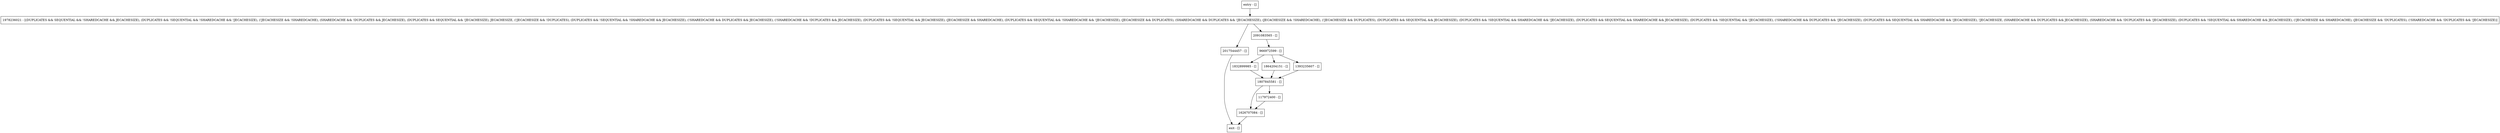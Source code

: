 digraph allocateMemory {
node [shape=record];
1978236021 [label="1978236021 - [(DUPLICATES && SEQUENTIAL && !SHAREDCACHE && JECACHESIZE), (DUPLICATES && !SEQUENTIAL && !SHAREDCACHE && !JECACHESIZE), (!JECACHESIZE && !SHAREDCACHE), (SHAREDCACHE && !DUPLICATES && JECACHESIZE), (DUPLICATES && SEQUENTIAL && !JECACHESIZE), JECACHESIZE, (!JECACHESIZE && !DUPLICATES), (DUPLICATES && !SEQUENTIAL && !SHAREDCACHE && JECACHESIZE), (!SHAREDCACHE && DUPLICATES && JECACHESIZE), (!SHAREDCACHE && !DUPLICATES && JECACHESIZE), (DUPLICATES && !SEQUENTIAL && JECACHESIZE), (JECACHESIZE && SHAREDCACHE), (DUPLICATES && SEQUENTIAL && !SHAREDCACHE && !JECACHESIZE), (JECACHESIZE && DUPLICATES), (SHAREDCACHE && DUPLICATES && !JECACHESIZE), (JECACHESIZE && !SHAREDCACHE), (!JECACHESIZE && DUPLICATES), (DUPLICATES && SEQUENTIAL && JECACHESIZE), (DUPLICATES && !SEQUENTIAL && SHAREDCACHE && !JECACHESIZE), (DUPLICATES && SEQUENTIAL && SHAREDCACHE && JECACHESIZE), (DUPLICATES && !SEQUENTIAL && !JECACHESIZE), (!SHAREDCACHE && DUPLICATES && !JECACHESIZE), (DUPLICATES && SEQUENTIAL && SHAREDCACHE && !JECACHESIZE), !JECACHESIZE, (SHAREDCACHE && DUPLICATES && JECACHESIZE), (SHAREDCACHE && !DUPLICATES && !JECACHESIZE), (DUPLICATES && !SEQUENTIAL && SHAREDCACHE && JECACHESIZE), (!JECACHESIZE && SHAREDCACHE), (JECACHESIZE && !DUPLICATES), (!SHAREDCACHE && !DUPLICATES && !JECACHESIZE)]"];
1832899985 [label="1832899985 - []"];
1864204151 [label="1864204151 - []"];
2017544457 [label="2017544457 - []"];
2091083565 [label="2091083565 - []"];
1393235607 [label="1393235607 - []"];
entry [label="entry - []"];
exit [label="exit - []"];
966972599 [label="966972599 - []"];
1626707084 [label="1626707084 - []"];
1807845581 [label="1807845581 - []"];
117972400 [label="117972400 - []"];
entry;
exit;
1978236021 -> 2017544457;
1978236021 -> 2091083565;
1832899985 -> 1807845581;
1864204151 -> 1807845581;
2017544457 -> exit;
2091083565 -> 966972599;
1393235607 -> 1807845581;
entry -> 1978236021;
966972599 -> 1832899985;
966972599 -> 1864204151;
966972599 -> 1393235607;
1626707084 -> exit;
1807845581 -> 1626707084;
1807845581 -> 117972400;
117972400 -> 1626707084;
}
